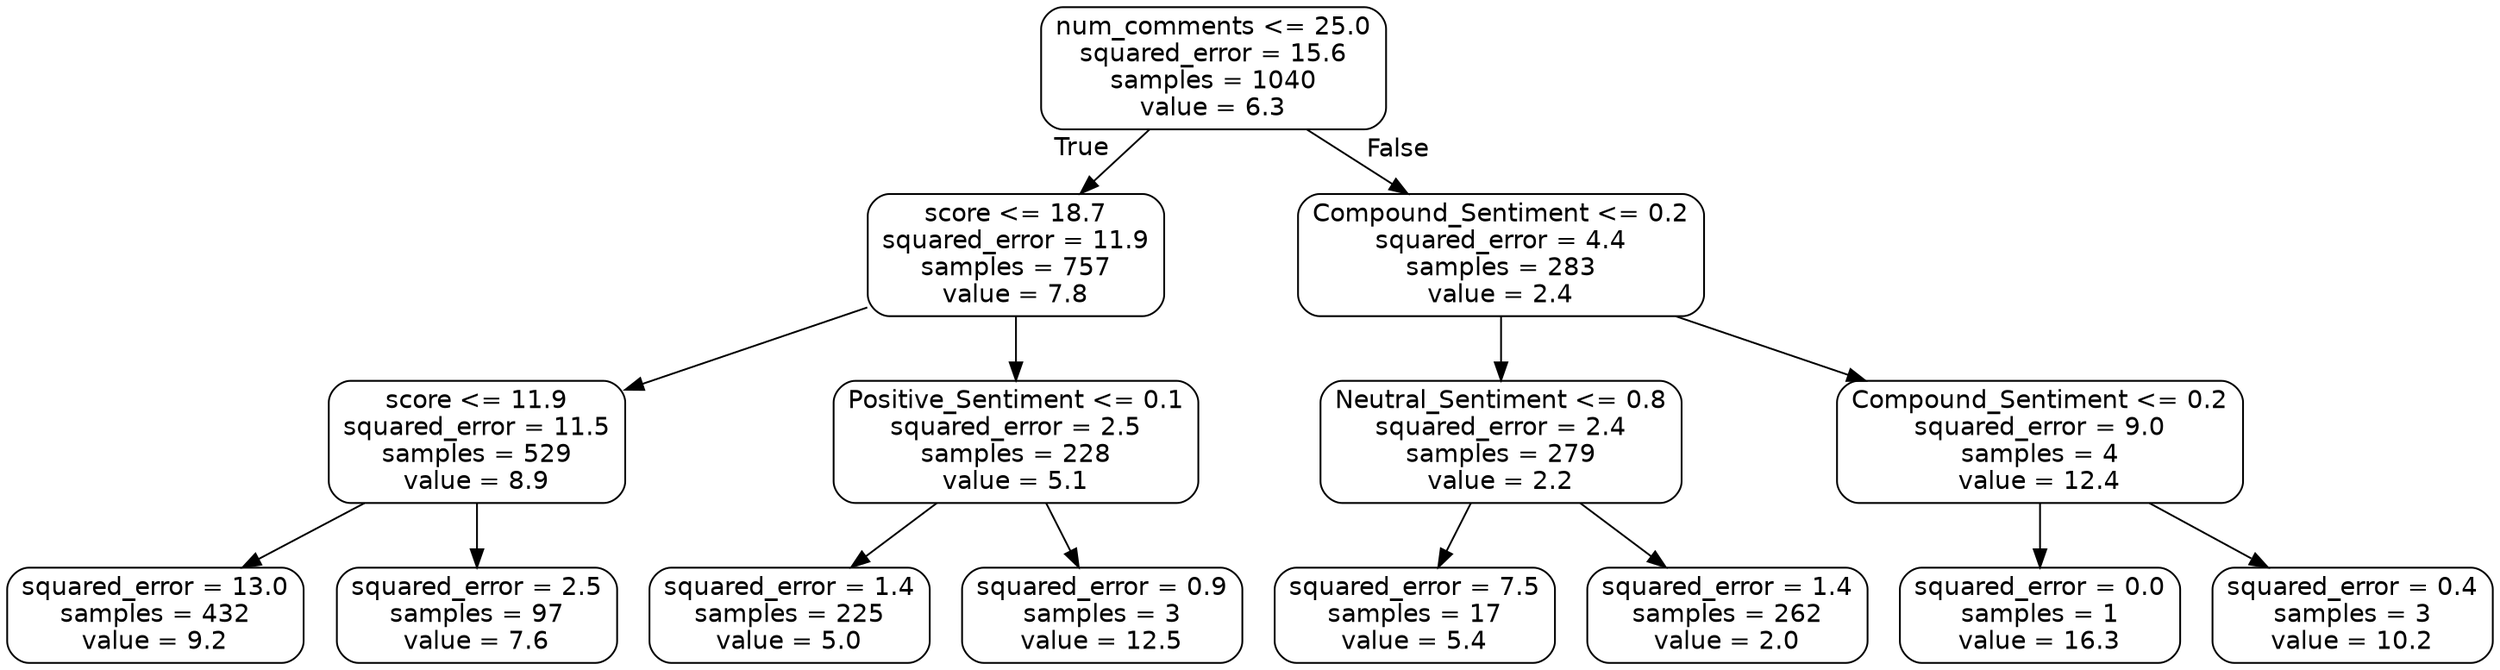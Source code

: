 digraph Tree {
node [shape=box, style="rounded", color="black", fontname="helvetica"] ;
edge [fontname="helvetica"] ;
0 [label="num_comments <= 25.0\nsquared_error = 15.6\nsamples = 1040\nvalue = 6.3"] ;
1 [label="score <= 18.7\nsquared_error = 11.9\nsamples = 757\nvalue = 7.8"] ;
0 -> 1 [labeldistance=2.5, labelangle=45, headlabel="True"] ;
2 [label="score <= 11.9\nsquared_error = 11.5\nsamples = 529\nvalue = 8.9"] ;
1 -> 2 ;
3 [label="squared_error = 13.0\nsamples = 432\nvalue = 9.2"] ;
2 -> 3 ;
4 [label="squared_error = 2.5\nsamples = 97\nvalue = 7.6"] ;
2 -> 4 ;
5 [label="Positive_Sentiment <= 0.1\nsquared_error = 2.5\nsamples = 228\nvalue = 5.1"] ;
1 -> 5 ;
6 [label="squared_error = 1.4\nsamples = 225\nvalue = 5.0"] ;
5 -> 6 ;
7 [label="squared_error = 0.9\nsamples = 3\nvalue = 12.5"] ;
5 -> 7 ;
8 [label="Compound_Sentiment <= 0.2\nsquared_error = 4.4\nsamples = 283\nvalue = 2.4"] ;
0 -> 8 [labeldistance=2.5, labelangle=-45, headlabel="False"] ;
9 [label="Neutral_Sentiment <= 0.8\nsquared_error = 2.4\nsamples = 279\nvalue = 2.2"] ;
8 -> 9 ;
10 [label="squared_error = 7.5\nsamples = 17\nvalue = 5.4"] ;
9 -> 10 ;
11 [label="squared_error = 1.4\nsamples = 262\nvalue = 2.0"] ;
9 -> 11 ;
12 [label="Compound_Sentiment <= 0.2\nsquared_error = 9.0\nsamples = 4\nvalue = 12.4"] ;
8 -> 12 ;
13 [label="squared_error = 0.0\nsamples = 1\nvalue = 16.3"] ;
12 -> 13 ;
14 [label="squared_error = 0.4\nsamples = 3\nvalue = 10.2"] ;
12 -> 14 ;
}
